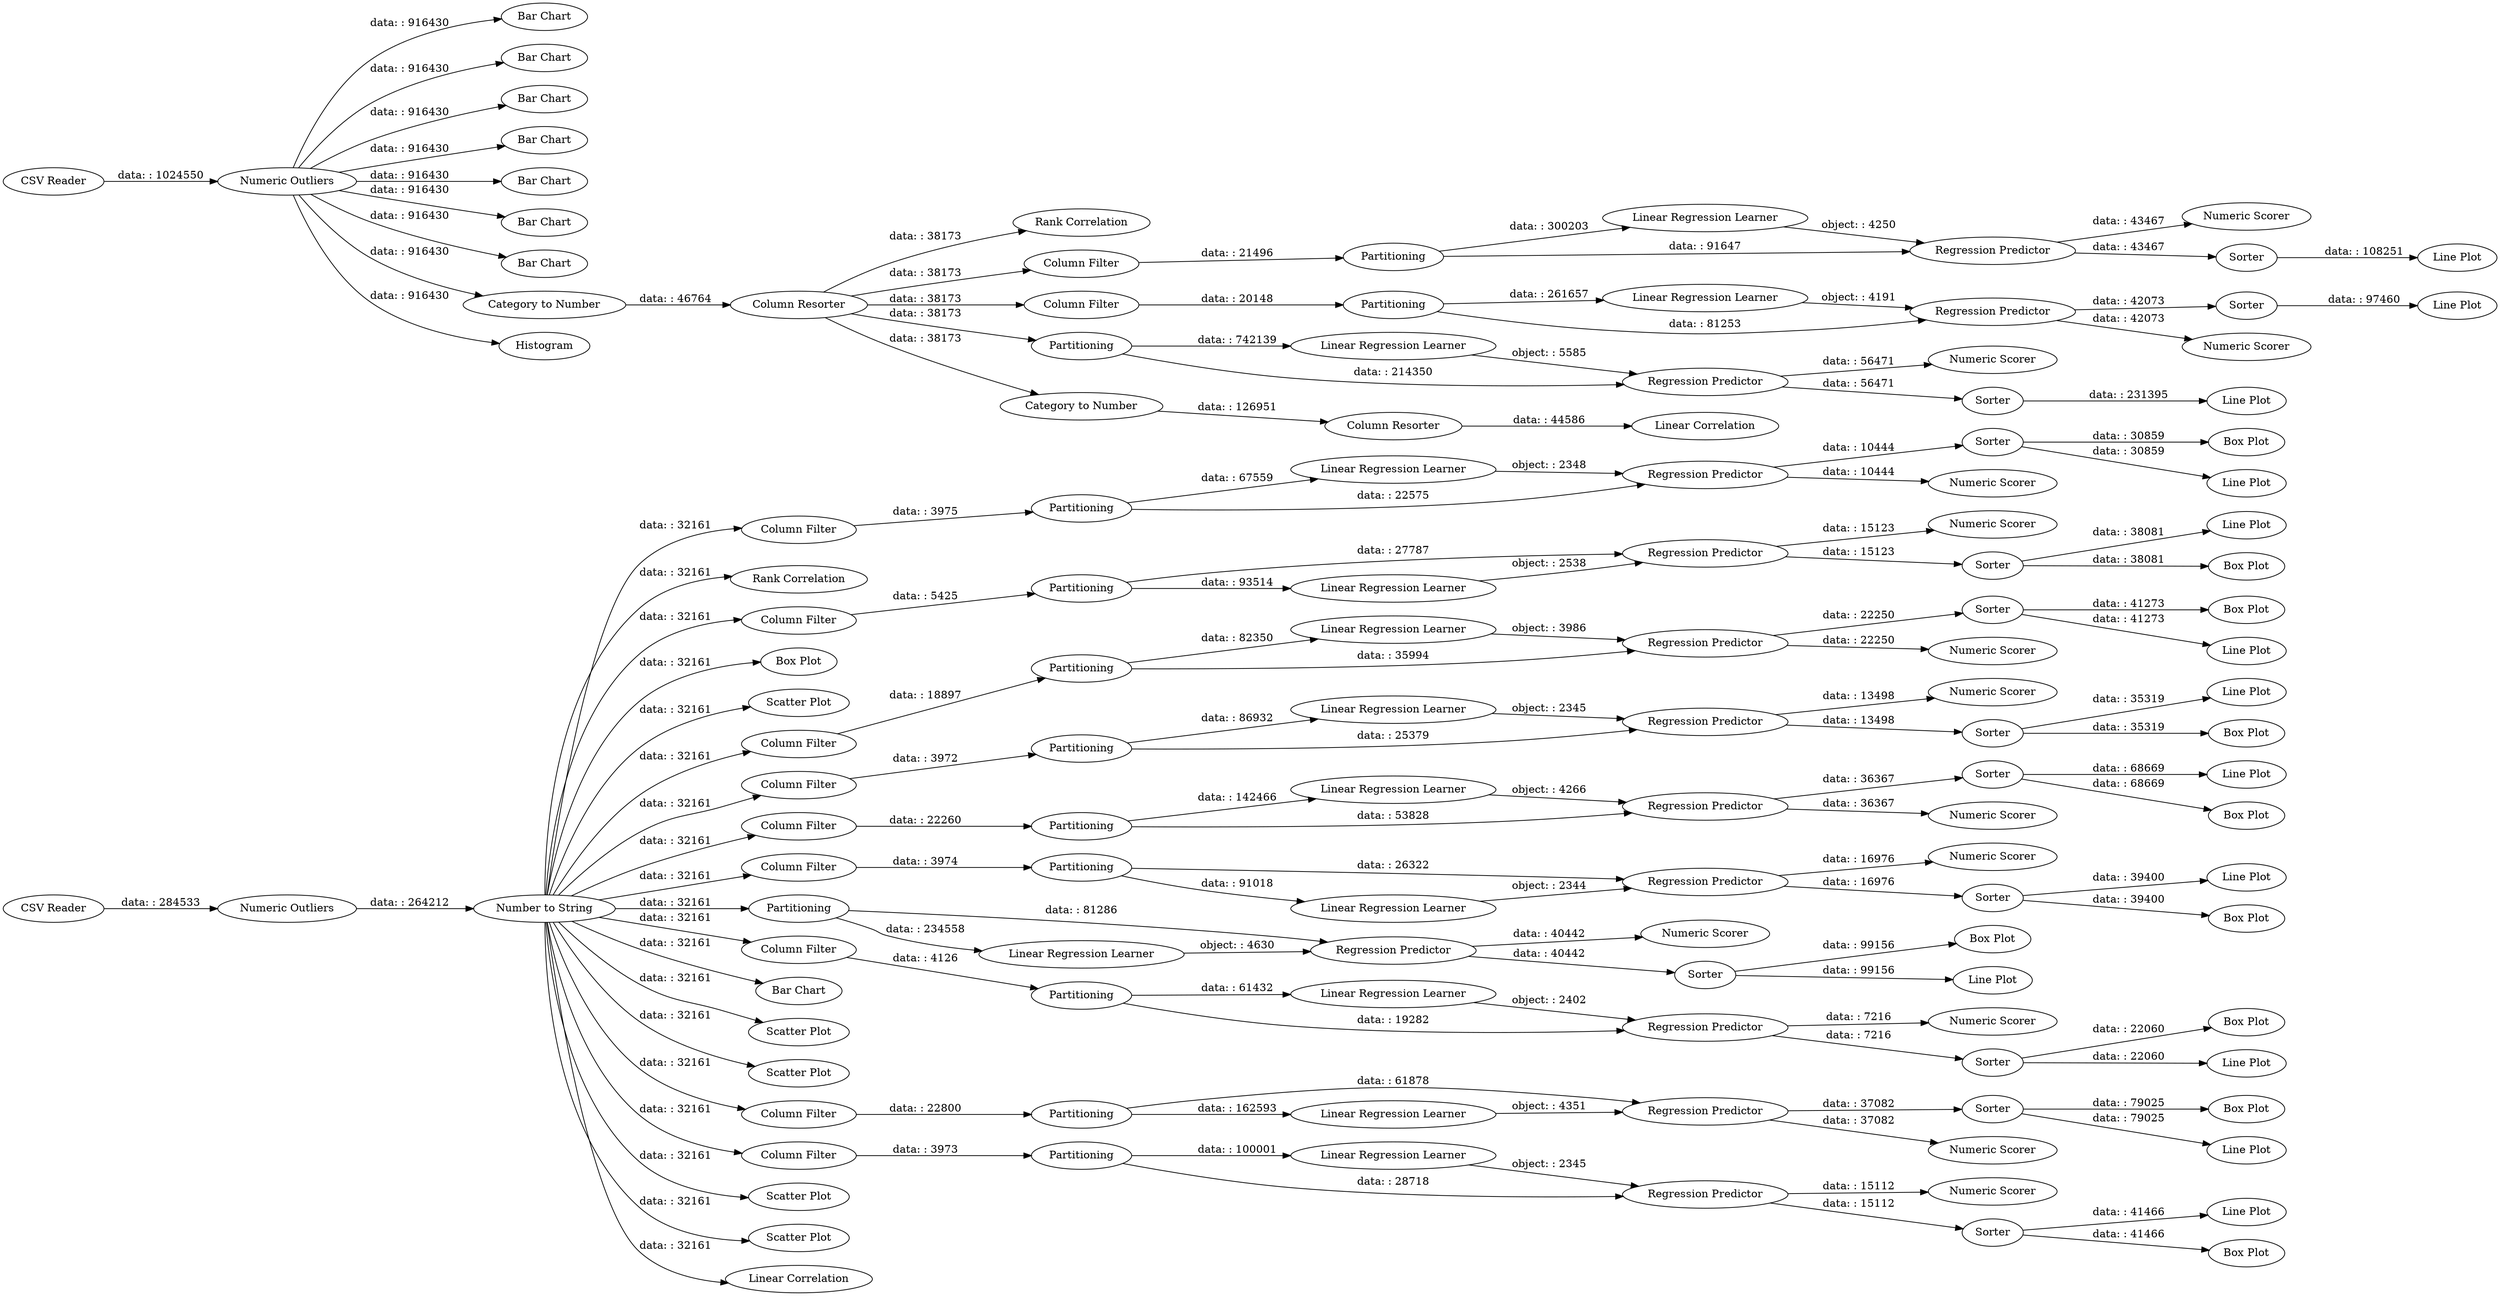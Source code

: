 digraph {
	"-1358544987183820791_111" [label="Column Filter"]
	"-1358544987183820791_104" [label="Line Plot"]
	"-1358544987183820791_84" [label="Numeric Scorer"]
	"-1358544987183820791_70" [label=Partitioning]
	"-1358544987183820791_130" [label="Regression Predictor"]
	"-1358544987183820791_65" [label="Rank Correlation"]
	"-1358544987183820791_50" [label="Line Plot"]
	"-1358544987183820791_19" [label="Linear Regression Learner"]
	"-1358544987183820791_69" [label="Box Plot"]
	"-1358544987183820791_16" [label="Numeric Scorer"]
	"-1358544987183820791_56" [label="Column Filter"]
	"-1358544987183820791_93" [label="Numeric Scorer"]
	"-1358544987183820791_29" [label="Linear Regression Learner"]
	"-1358544987183820791_98" [label=Partitioning]
	"-1358544987183820791_5" [label="Linear Regression Learner"]
	"-1358544987183820791_127" [label="Box Plot"]
	"-1358544987183820791_17" [label=Sorter]
	"-1358544987183820791_67" [label=Sorter]
	"-1358544987183820791_51" [label="Box Plot"]
	"-1358544987183820791_39" [label="CSV Reader"]
	"-1358544987183820791_86" [label=Sorter]
	"-1358544987183820791_125" [label="Box Plot"]
	"-1358544987183820791_11" [label="Rank Correlation"]
	"-1358544987183820791_83" [label="Regression Predictor"]
	"-1358544987183820791_118" [label="Box Plot"]
	"-1358544987183820791_8" [label="Numeric Scorer"]
	"-1358544987183820791_122" [label="Numeric Scorer"]
	"-1358544987183820791_9" [label=Sorter]
	"-1358544987183820791_35" [label="Bar Chart"]
	"-1358544987183820791_25" [label="Regression Predictor"]
	"-1358544987183820791_128" [label=Partitioning]
	"-1358544987183820791_87" [label="Line Plot"]
	"-1358544987183820791_135" [label="Scatter Plot"]
	"-1358544987183820791_116" [label=Sorter]
	"-1358544987183820791_18" [label="Line Plot"]
	"-1358544987183820791_88" [label="Box Plot"]
	"-1358544987183820791_99" [label="Linear Regression Learner"]
	"-1358544987183820791_71" [label="Linear Regression Learner"]
	"-1358544987183820791_74" [label="Column Filter"]
	"-1358544987183820791_54" [label="Regression Predictor"]
	"-1358544987183820791_107" [label=Partitioning]
	"-1358544987183820791_27" [label=Sorter]
	"-1358544987183820791_12" [label="Column Resorter"]
	"-1358544987183820791_76" [label="Box Plot"]
	"-1358544987183820791_100" [label="Regression Predictor"]
	"-1358544987183820791_61" [label="Linear Regression Learner"]
	"-1358544987183820791_101" [label="Numeric Scorer"]
	"-1358544987183820791_55" [label="Numeric Scorer"]
	"-1358544987183820791_57" [label=Sorter]
	"-1358544987183820791_94" [label="Column Filter"]
	"-1358544987183820791_108" [label="Box Plot"]
	"-1358544987183820791_95" [label=Sorter]
	"-1358544987183820791_133" [label=Sorter]
	"-1358544987183820791_15" [label="Regression Predictor"]
	"-1358544987183820791_64" [label="Column Filter"]
	"-1358544987183820791_24" [label=Partitioning]
	"-1358544987183820791_90" [label="Linear Regression Learner"]
	"-1358544987183820791_75" [label="Line Plot"]
	"-1358544987183820791_22" [label="Column Resorter"]
	"-1358544987183820791_85" [label="Column Filter"]
	"-1358544987183820791_33" [label="Bar Chart"]
	"-1358544987183820791_30" [label="Bar Chart"]
	"-1358544987183820791_121" [label="Regression Predictor"]
	"-1358544987183820791_20" [label="Linear Correlation"]
	"-1358544987183820791_40" [label="Numeric Outliers"]
	"-1358544987183820791_10" [label="Line Plot"]
	"-1358544987183820791_115" [label="Number to String"]
	"-1358544987183820791_131" [label="Numeric Scorer"]
	"-1358544987183820791_28" [label="Line Plot"]
	"-1358544987183820791_32" [label="Bar Chart"]
	"-1358544987183820791_68" [label="Line Plot"]
	"-1358544987183820791_89" [label=Partitioning]
	"-1358544987183820791_7" [label="Regression Predictor"]
	"-1358544987183820791_36" [label="Bar Chart"]
	"-1358544987183820791_53" [label="Linear Regression Learner"]
	"-1358544987183820791_49" [label=Sorter]
	"-1358544987183820791_78" [label="Linear Regression Learner"]
	"-1358544987183820791_117" [label="Line Plot"]
	"-1358544987183820791_105" [label="Box Plot"]
	"-1358544987183820791_119" [label=Partitioning]
	"-1358544987183820791_81" [label="Column Filter"]
	"-1358544987183820791_129" [label="Linear Regression Learner"]
	"-1358544987183820791_134" [label="Bar Chart"]
	"-1358544987183820791_80" [label="Numeric Scorer"]
	"-1358544987183820791_26" [label="Numeric Scorer"]
	"-1358544987183820791_63" [label="Numeric Scorer"]
	"-1358544987183820791_13" [label="Column Filter"]
	"-1358544987183820791_109" [label="Line Plot"]
	"-1358544987183820791_14" [label=Partitioning]
	"-1358544987183820791_38" [label="Bar Chart"]
	"-1358544987183820791_96" [label="Line Plot"]
	"-1358544987183820791_97" [label="Box Plot"]
	"-1358544987183820791_110" [label=Sorter]
	"-1358544987183820791_91" [label="Linear Regression Learner"]
	"-1358544987183820791_136" [label="Scatter Plot"]
	"-1358544987183820791_77" [label=Partitioning]
	"-1358544987183820791_103" [label=Sorter]
	"-1358544987183820791_114" [label="Linear Regression Learner"]
	"-1358544987183820791_60" [label=Partitioning]
	"-1358544987183820791_92" [label="Regression Predictor"]
	"-1358544987183820791_58" [label="Line Plot"]
	"-1358544987183820791_79" [label="Regression Predictor"]
	"-1358544987183820791_106" [label=Partitioning]
	"-1358544987183820791_31" [label="Bar Chart"]
	"-1358544987183820791_23" [label="Column Filter"]
	"-1358544987183820791_6" [label=Partitioning]
	"-1358544987183820791_138" [label="Scatter Plot"]
	"-1358544987183820791_59" [label="Box Plot"]
	"-1358544987183820791_3" [label="Numeric Outliers"]
	"-1358544987183820791_73" [label="Numeric Scorer"]
	"-1358544987183820791_72" [label="Regression Predictor"]
	"-1358544987183820791_132" [label="Column Filter"]
	"-1358544987183820791_102" [label="Column Filter"]
	"-1358544987183820791_4" [label="Category to Number"]
	"-1358544987183820791_62" [label="Regression Predictor"]
	"-1358544987183820791_124" [label="Scatter Plot"]
	"-1358544987183820791_21" [label="Category to Number"]
	"-1358544987183820791_120" [label="Linear Regression Learner"]
	"-1358544987183820791_137" [label="Scatter Plot"]
	"-1358544987183820791_82" [label=Sorter]
	"-1358544987183820791_52" [label=Partitioning]
	"-1358544987183820791_1" [label="CSV Reader"]
	"-1358544987183820791_34" [label=Histogram]
	"-1358544987183820791_126" [label="Line Plot"]
	"-1358544987183820791_112" [label="Numeric Scorer"]
	"-1358544987183820791_113" [label="Regression Predictor"]
	"-1358544987183820791_66" [label="Linear Correlation"]
	"-1358544987183820791_19" -> "-1358544987183820791_15" [label="object: : 4250"]
	"-1358544987183820791_24" -> "-1358544987183820791_29" [label="data: : 261657"]
	"-1358544987183820791_49" -> "-1358544987183820791_50" [label="data: : 38081"]
	"-1358544987183820791_95" -> "-1358544987183820791_97" [label="data: : 35319"]
	"-1358544987183820791_52" -> "-1358544987183820791_53" [label="data: : 93514"]
	"-1358544987183820791_3" -> "-1358544987183820791_4" [label="data: : 916430"]
	"-1358544987183820791_102" -> "-1358544987183820791_106" [label="data: : 3973"]
	"-1358544987183820791_113" -> "-1358544987183820791_112" [label="data: : 10444"]
	"-1358544987183820791_25" -> "-1358544987183820791_26" [label="data: : 42073"]
	"-1358544987183820791_133" -> "-1358544987183820791_127" [label="data: : 79025"]
	"-1358544987183820791_79" -> "-1358544987183820791_82" [label="data: : 7216"]
	"-1358544987183820791_25" -> "-1358544987183820791_27" [label="data: : 42073"]
	"-1358544987183820791_3" -> "-1358544987183820791_31" [label="data: : 916430"]
	"-1358544987183820791_15" -> "-1358544987183820791_16" [label="data: : 43467"]
	"-1358544987183820791_64" -> "-1358544987183820791_60" [label="data: : 22260"]
	"-1358544987183820791_100" -> "-1358544987183820791_103" [label="data: : 15112"]
	"-1358544987183820791_120" -> "-1358544987183820791_121" [label="object: : 4630"]
	"-1358544987183820791_106" -> "-1358544987183820791_99" [label="data: : 100001"]
	"-1358544987183820791_60" -> "-1358544987183820791_62" [label="data: : 53828"]
	"-1358544987183820791_86" -> "-1358544987183820791_87" [label="data: : 39400"]
	"-1358544987183820791_17" -> "-1358544987183820791_18" [label="data: : 108251"]
	"-1358544987183820791_82" -> "-1358544987183820791_75" [label="data: : 22060"]
	"-1358544987183820791_121" -> "-1358544987183820791_122" [label="data: : 40442"]
	"-1358544987183820791_3" -> "-1358544987183820791_33" [label="data: : 916430"]
	"-1358544987183820791_54" -> "-1358544987183820791_55" [label="data: : 15123"]
	"-1358544987183820791_3" -> "-1358544987183820791_30" [label="data: : 916430"]
	"-1358544987183820791_78" -> "-1358544987183820791_79" [label="object: : 2402"]
	"-1358544987183820791_115" -> "-1358544987183820791_132" [label="data: : 32161"]
	"-1358544987183820791_6" -> "-1358544987183820791_5" [label="data: : 742139"]
	"-1358544987183820791_7" -> "-1358544987183820791_9" [label="data: : 56471"]
	"-1358544987183820791_54" -> "-1358544987183820791_49" [label="data: : 15123"]
	"-1358544987183820791_72" -> "-1358544987183820791_73" [label="data: : 22250"]
	"-1358544987183820791_110" -> "-1358544987183820791_108" [label="data: : 30859"]
	"-1358544987183820791_103" -> "-1358544987183820791_104" [label="data: : 41466"]
	"-1358544987183820791_129" -> "-1358544987183820791_130" [label="object: : 4351"]
	"-1358544987183820791_107" -> "-1358544987183820791_114" [label="data: : 67559"]
	"-1358544987183820791_92" -> "-1358544987183820791_95" [label="data: : 13498"]
	"-1358544987183820791_77" -> "-1358544987183820791_78" [label="data: : 61432"]
	"-1358544987183820791_130" -> "-1358544987183820791_131" [label="data: : 37082"]
	"-1358544987183820791_132" -> "-1358544987183820791_128" [label="data: : 22800"]
	"-1358544987183820791_12" -> "-1358544987183820791_23" [label="data: : 38173"]
	"-1358544987183820791_115" -> "-1358544987183820791_125" [label="data: : 32161"]
	"-1358544987183820791_115" -> "-1358544987183820791_65" [label="data: : 32161"]
	"-1358544987183820791_86" -> "-1358544987183820791_88" [label="data: : 39400"]
	"-1358544987183820791_3" -> "-1358544987183820791_35" [label="data: : 916430"]
	"-1358544987183820791_39" -> "-1358544987183820791_40" [label="data: : 284533"]
	"-1358544987183820791_121" -> "-1358544987183820791_116" [label="data: : 40442"]
	"-1358544987183820791_23" -> "-1358544987183820791_24" [label="data: : 20148"]
	"-1358544987183820791_70" -> "-1358544987183820791_71" [label="data: : 82350"]
	"-1358544987183820791_21" -> "-1358544987183820791_22" [label="data: : 126951"]
	"-1358544987183820791_89" -> "-1358544987183820791_90" [label="data: : 91018"]
	"-1358544987183820791_113" -> "-1358544987183820791_110" [label="data: : 10444"]
	"-1358544987183820791_115" -> "-1358544987183820791_81" [label="data: : 32161"]
	"-1358544987183820791_22" -> "-1358544987183820791_20" [label="data: : 44586"]
	"-1358544987183820791_67" -> "-1358544987183820791_69" [label="data: : 41273"]
	"-1358544987183820791_89" -> "-1358544987183820791_83" [label="data: : 26322"]
	"-1358544987183820791_115" -> "-1358544987183820791_111" [label="data: : 32161"]
	"-1358544987183820791_116" -> "-1358544987183820791_117" [label="data: : 99156"]
	"-1358544987183820791_72" -> "-1358544987183820791_67" [label="data: : 22250"]
	"-1358544987183820791_3" -> "-1358544987183820791_32" [label="data: : 916430"]
	"-1358544987183820791_27" -> "-1358544987183820791_28" [label="data: : 97460"]
	"-1358544987183820791_62" -> "-1358544987183820791_63" [label="data: : 36367"]
	"-1358544987183820791_61" -> "-1358544987183820791_62" [label="object: : 4266"]
	"-1358544987183820791_115" -> "-1358544987183820791_94" [label="data: : 32161"]
	"-1358544987183820791_57" -> "-1358544987183820791_59" [label="data: : 68669"]
	"-1358544987183820791_77" -> "-1358544987183820791_79" [label="data: : 19282"]
	"-1358544987183820791_119" -> "-1358544987183820791_120" [label="data: : 234558"]
	"-1358544987183820791_91" -> "-1358544987183820791_92" [label="object: : 2345"]
	"-1358544987183820791_5" -> "-1358544987183820791_7" [label="object: : 5585"]
	"-1358544987183820791_92" -> "-1358544987183820791_93" [label="data: : 13498"]
	"-1358544987183820791_95" -> "-1358544987183820791_96" [label="data: : 35319"]
	"-1358544987183820791_7" -> "-1358544987183820791_8" [label="data: : 56471"]
	"-1358544987183820791_98" -> "-1358544987183820791_91" [label="data: : 86932"]
	"-1358544987183820791_115" -> "-1358544987183820791_135" [label="data: : 32161"]
	"-1358544987183820791_115" -> "-1358544987183820791_137" [label="data: : 32161"]
	"-1358544987183820791_115" -> "-1358544987183820791_85" [label="data: : 32161"]
	"-1358544987183820791_62" -> "-1358544987183820791_57" [label="data: : 36367"]
	"-1358544987183820791_115" -> "-1358544987183820791_138" [label="data: : 32161"]
	"-1358544987183820791_100" -> "-1358544987183820791_101" [label="data: : 15112"]
	"-1358544987183820791_98" -> "-1358544987183820791_92" [label="data: : 25379"]
	"-1358544987183820791_110" -> "-1358544987183820791_109" [label="data: : 30859"]
	"-1358544987183820791_115" -> "-1358544987183820791_124" [label="data: : 32161"]
	"-1358544987183820791_128" -> "-1358544987183820791_130" [label="data: : 61878"]
	"-1358544987183820791_115" -> "-1358544987183820791_119" [label="data: : 32161"]
	"-1358544987183820791_12" -> "-1358544987183820791_6" [label="data: : 38173"]
	"-1358544987183820791_53" -> "-1358544987183820791_54" [label="object: : 2538"]
	"-1358544987183820791_14" -> "-1358544987183820791_15" [label="data: : 91647"]
	"-1358544987183820791_103" -> "-1358544987183820791_105" [label="data: : 41466"]
	"-1358544987183820791_29" -> "-1358544987183820791_25" [label="object: : 4191"]
	"-1358544987183820791_106" -> "-1358544987183820791_100" [label="data: : 28718"]
	"-1358544987183820791_115" -> "-1358544987183820791_66" [label="data: : 32161"]
	"-1358544987183820791_56" -> "-1358544987183820791_52" [label="data: : 5425"]
	"-1358544987183820791_71" -> "-1358544987183820791_72" [label="object: : 3986"]
	"-1358544987183820791_57" -> "-1358544987183820791_58" [label="data: : 68669"]
	"-1358544987183820791_13" -> "-1358544987183820791_14" [label="data: : 21496"]
	"-1358544987183820791_81" -> "-1358544987183820791_77" [label="data: : 4126"]
	"-1358544987183820791_83" -> "-1358544987183820791_84" [label="data: : 16976"]
	"-1358544987183820791_52" -> "-1358544987183820791_54" [label="data: : 27787"]
	"-1358544987183820791_24" -> "-1358544987183820791_25" [label="data: : 81253"]
	"-1358544987183820791_107" -> "-1358544987183820791_113" [label="data: : 22575"]
	"-1358544987183820791_83" -> "-1358544987183820791_86" [label="data: : 16976"]
	"-1358544987183820791_111" -> "-1358544987183820791_107" [label="data: : 3975"]
	"-1358544987183820791_115" -> "-1358544987183820791_136" [label="data: : 32161"]
	"-1358544987183820791_130" -> "-1358544987183820791_133" [label="data: : 37082"]
	"-1358544987183820791_90" -> "-1358544987183820791_83" [label="object: : 2344"]
	"-1358544987183820791_115" -> "-1358544987183820791_134" [label="data: : 32161"]
	"-1358544987183820791_67" -> "-1358544987183820791_68" [label="data: : 41273"]
	"-1358544987183820791_14" -> "-1358544987183820791_19" [label="data: : 300203"]
	"-1358544987183820791_115" -> "-1358544987183820791_56" [label="data: : 32161"]
	"-1358544987183820791_115" -> "-1358544987183820791_64" [label="data: : 32161"]
	"-1358544987183820791_133" -> "-1358544987183820791_126" [label="data: : 79025"]
	"-1358544987183820791_128" -> "-1358544987183820791_129" [label="data: : 162593"]
	"-1358544987183820791_3" -> "-1358544987183820791_34" [label="data: : 916430"]
	"-1358544987183820791_115" -> "-1358544987183820791_102" [label="data: : 32161"]
	"-1358544987183820791_116" -> "-1358544987183820791_118" [label="data: : 99156"]
	"-1358544987183820791_119" -> "-1358544987183820791_121" [label="data: : 81286"]
	"-1358544987183820791_9" -> "-1358544987183820791_10" [label="data: : 231395"]
	"-1358544987183820791_85" -> "-1358544987183820791_89" [label="data: : 3974"]
	"-1358544987183820791_70" -> "-1358544987183820791_72" [label="data: : 35994"]
	"-1358544987183820791_1" -> "-1358544987183820791_3" [label="data: : 1024550"]
	"-1358544987183820791_79" -> "-1358544987183820791_80" [label="data: : 7216"]
	"-1358544987183820791_12" -> "-1358544987183820791_13" [label="data: : 38173"]
	"-1358544987183820791_94" -> "-1358544987183820791_98" [label="data: : 3972"]
	"-1358544987183820791_3" -> "-1358544987183820791_38" [label="data: : 916430"]
	"-1358544987183820791_12" -> "-1358544987183820791_11" [label="data: : 38173"]
	"-1358544987183820791_49" -> "-1358544987183820791_51" [label="data: : 38081"]
	"-1358544987183820791_99" -> "-1358544987183820791_100" [label="object: : 2345"]
	"-1358544987183820791_74" -> "-1358544987183820791_70" [label="data: : 18897"]
	"-1358544987183820791_12" -> "-1358544987183820791_21" [label="data: : 38173"]
	"-1358544987183820791_60" -> "-1358544987183820791_61" [label="data: : 142466"]
	"-1358544987183820791_115" -> "-1358544987183820791_74" [label="data: : 32161"]
	"-1358544987183820791_6" -> "-1358544987183820791_7" [label="data: : 214350"]
	"-1358544987183820791_3" -> "-1358544987183820791_36" [label="data: : 916430"]
	"-1358544987183820791_114" -> "-1358544987183820791_113" [label="object: : 2348"]
	"-1358544987183820791_15" -> "-1358544987183820791_17" [label="data: : 43467"]
	"-1358544987183820791_40" -> "-1358544987183820791_115" [label="data: : 264212"]
	"-1358544987183820791_4" -> "-1358544987183820791_12" [label="data: : 46764"]
	"-1358544987183820791_82" -> "-1358544987183820791_76" [label="data: : 22060"]
	rankdir=LR
}
